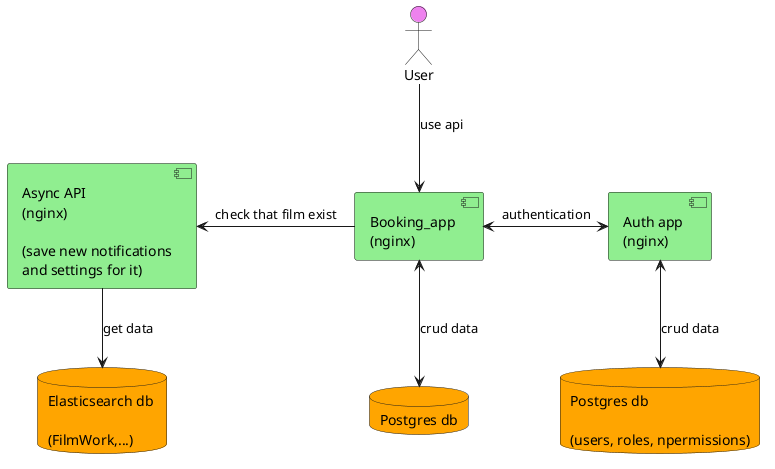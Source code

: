 @startuml

actor User #violet

component AsyncAPI as [Async API \n(nginx)\n\n(save new notifications\nand settings for it)] #lightgreen
component Auth_app as [Auth app \n(nginx)] #lightgreen
component Booking_app as [Booking_app \n(nginx)] #lightgreen

database "Postgres db \n \n(users, roles, npermissions)" as Auth_app_PostgresDB #orange
database "Elasticsearch db \n \n(FilmWork,...)" as AsyncAPI_ElasticsearchDB #orange
database "Postgres db" as Booking_app_PostgresDB #orange

AsyncAPI -down-> AsyncAPI_ElasticsearchDB: get data
AsyncAPI <- Booking_app: check that film exist
User -down-> Booking_app: use api
Booking_app <-down-> Booking_app_PostgresDB: crud data
Booking_app <-> Auth_app: authentication
Auth_app <-down-> Auth_app_PostgresDB: crud data
@enduml